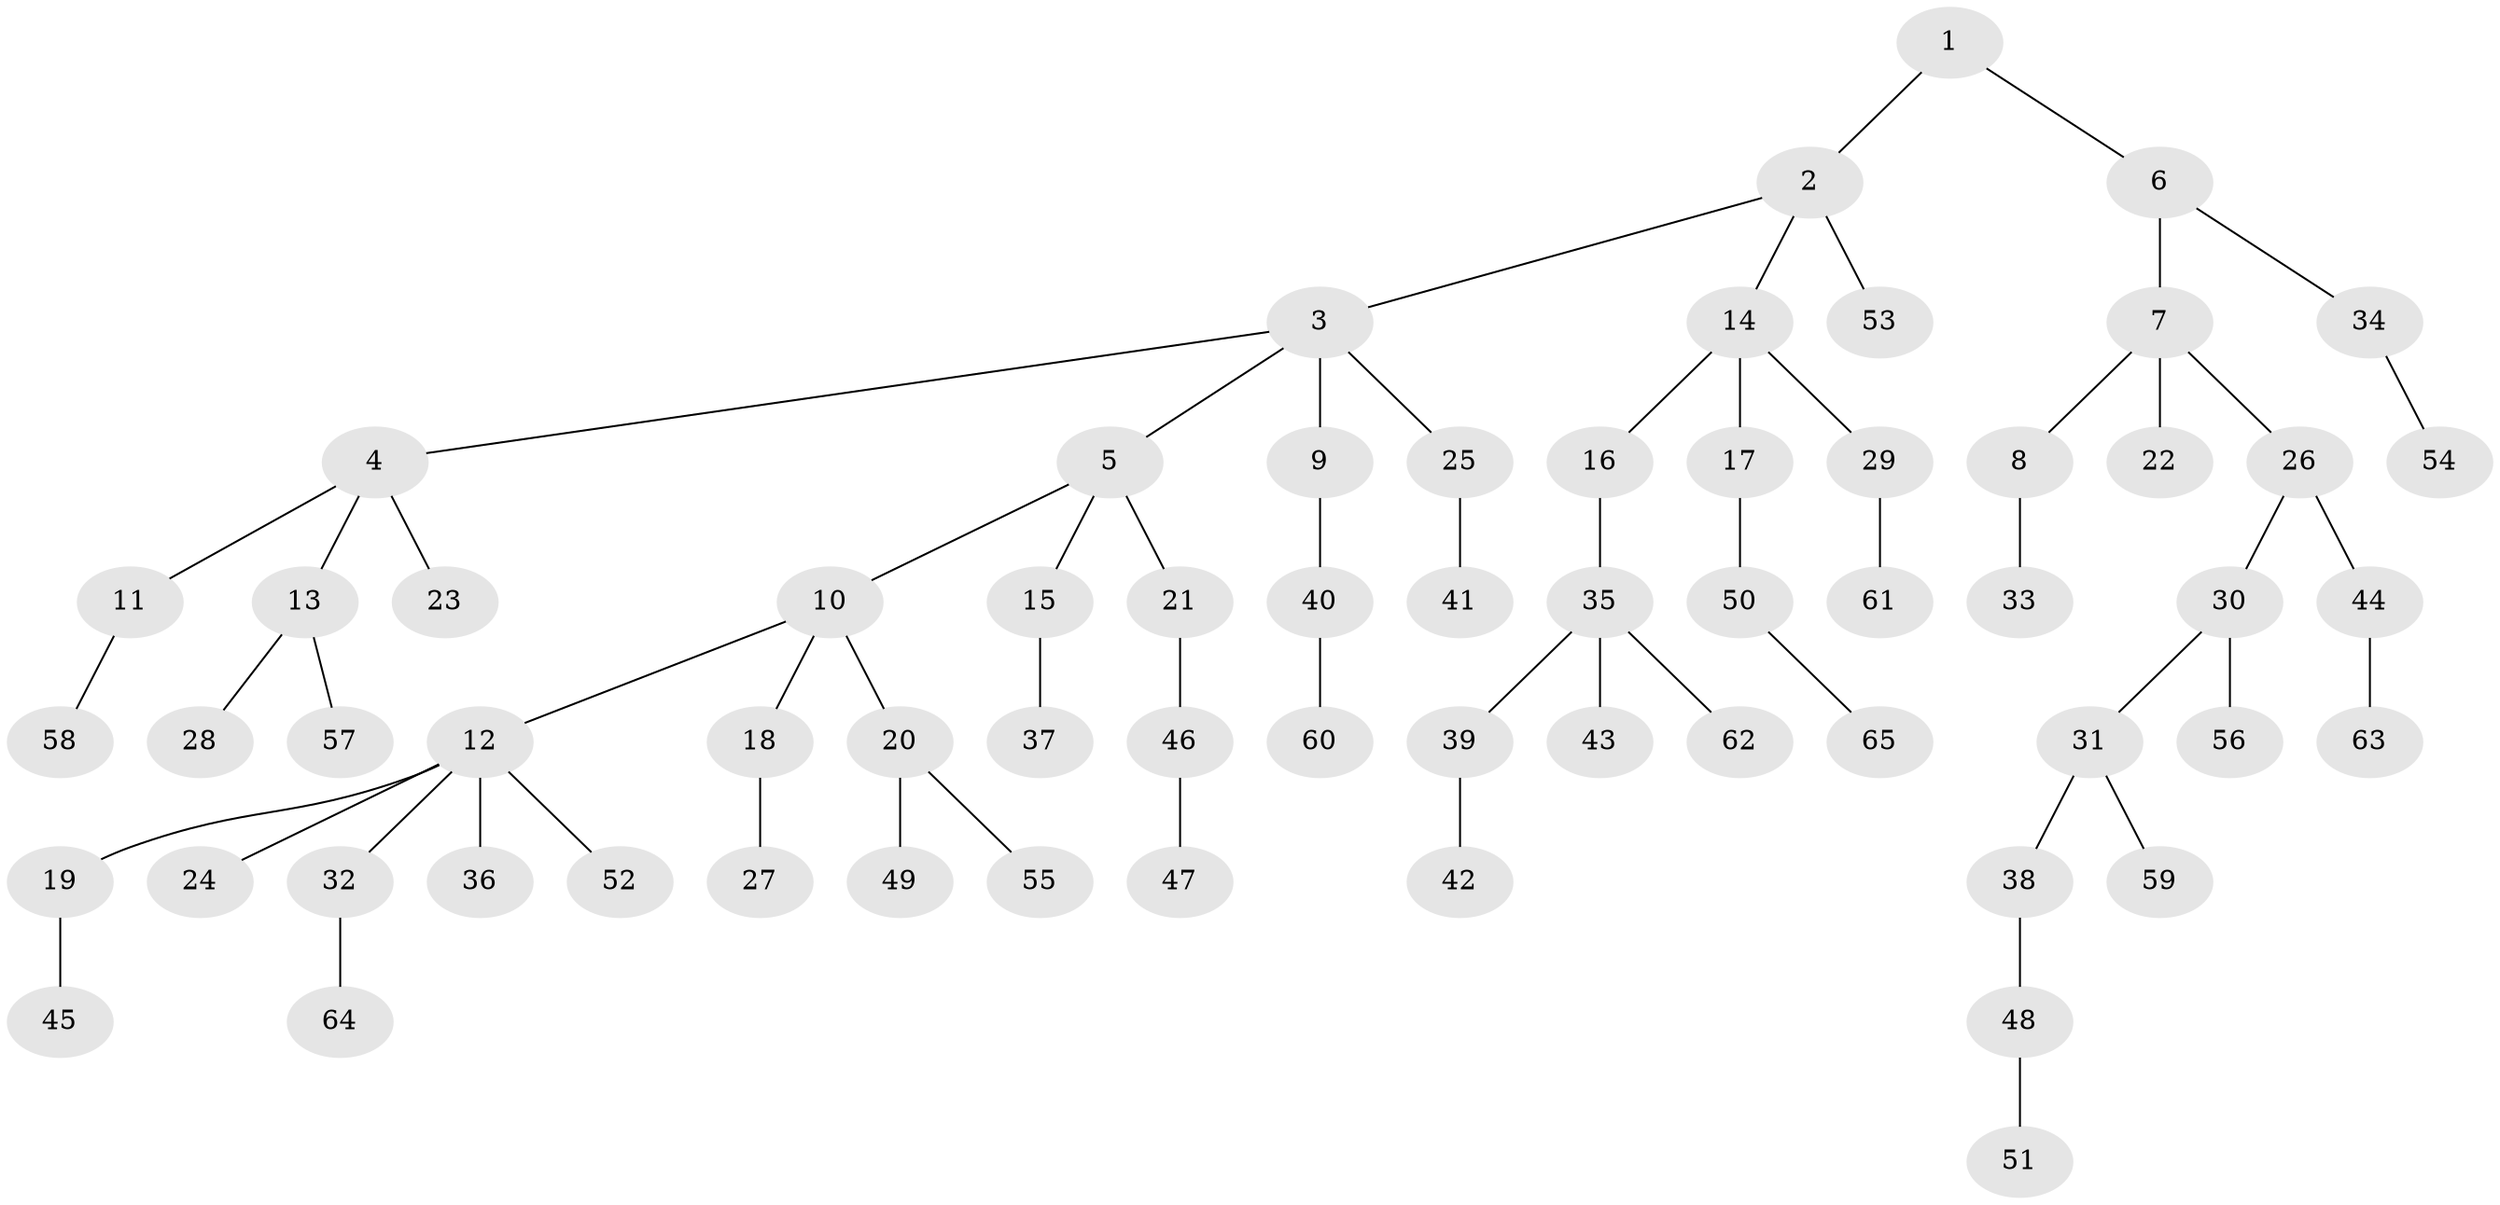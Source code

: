 // coarse degree distribution, {2: 0.12195121951219512, 6: 0.04878048780487805, 5: 0.07317073170731707, 3: 0.07317073170731707, 4: 0.04878048780487805, 1: 0.6341463414634146}
// Generated by graph-tools (version 1.1) at 2025/42/03/06/25 10:42:05]
// undirected, 65 vertices, 64 edges
graph export_dot {
graph [start="1"]
  node [color=gray90,style=filled];
  1;
  2;
  3;
  4;
  5;
  6;
  7;
  8;
  9;
  10;
  11;
  12;
  13;
  14;
  15;
  16;
  17;
  18;
  19;
  20;
  21;
  22;
  23;
  24;
  25;
  26;
  27;
  28;
  29;
  30;
  31;
  32;
  33;
  34;
  35;
  36;
  37;
  38;
  39;
  40;
  41;
  42;
  43;
  44;
  45;
  46;
  47;
  48;
  49;
  50;
  51;
  52;
  53;
  54;
  55;
  56;
  57;
  58;
  59;
  60;
  61;
  62;
  63;
  64;
  65;
  1 -- 2;
  1 -- 6;
  2 -- 3;
  2 -- 14;
  2 -- 53;
  3 -- 4;
  3 -- 5;
  3 -- 9;
  3 -- 25;
  4 -- 11;
  4 -- 13;
  4 -- 23;
  5 -- 10;
  5 -- 15;
  5 -- 21;
  6 -- 7;
  6 -- 34;
  7 -- 8;
  7 -- 22;
  7 -- 26;
  8 -- 33;
  9 -- 40;
  10 -- 12;
  10 -- 18;
  10 -- 20;
  11 -- 58;
  12 -- 19;
  12 -- 24;
  12 -- 32;
  12 -- 36;
  12 -- 52;
  13 -- 28;
  13 -- 57;
  14 -- 16;
  14 -- 17;
  14 -- 29;
  15 -- 37;
  16 -- 35;
  17 -- 50;
  18 -- 27;
  19 -- 45;
  20 -- 49;
  20 -- 55;
  21 -- 46;
  25 -- 41;
  26 -- 30;
  26 -- 44;
  29 -- 61;
  30 -- 31;
  30 -- 56;
  31 -- 38;
  31 -- 59;
  32 -- 64;
  34 -- 54;
  35 -- 39;
  35 -- 43;
  35 -- 62;
  38 -- 48;
  39 -- 42;
  40 -- 60;
  44 -- 63;
  46 -- 47;
  48 -- 51;
  50 -- 65;
}
